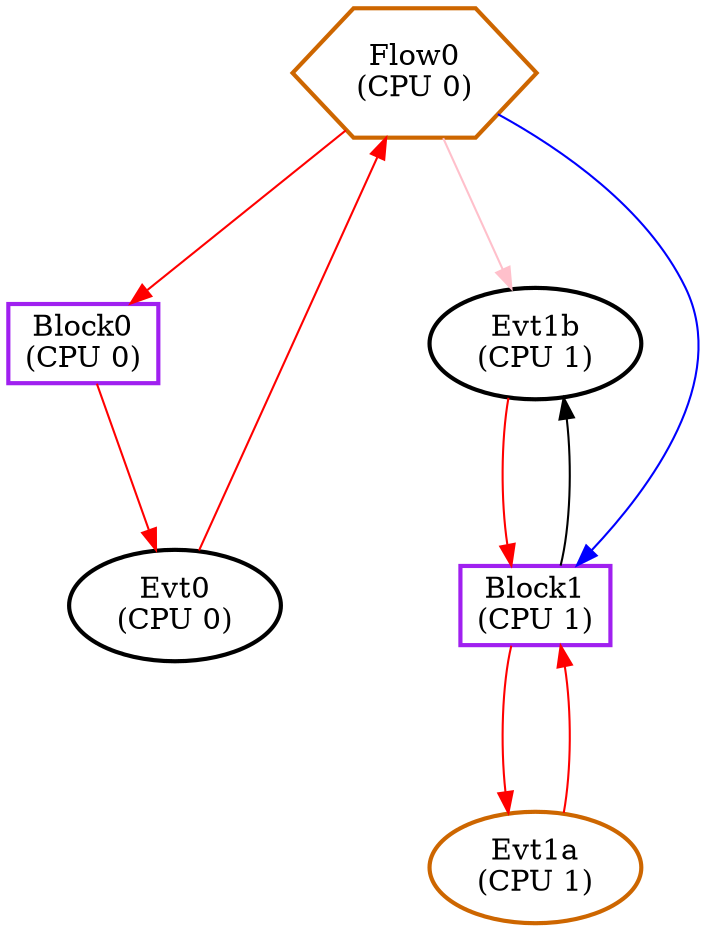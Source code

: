 digraph "cpu0-1-flow-block-target" {
  name="cpu0-1-flow-block-target"
  graph [rankdir=TB nodesep=0.6 mindist=1.0 ranksep=1.0 overlap=false]
  node [style=filled fillcolor=white color=black penwidth=2]
  Flow0 [label="Flow0\n(CPU 0)" cpu=0 type=flow tvalid=0 vabs=0 prio=0 toffs=2000000 pattern=X patentry=1 patexit=0 beamproc=beamX bpentry=0 bpexit=0 qty=1 shape=hexagon color=darkorange3]
  Evt0 [label="Evt0\n(CPU 0)" cpu=0 type=tmsg fid=1 par=0 toffs=0 pattern=X patentry=0 patexit=0 beamproc=beamA bpentry=0 bpexit=0 shape=oval]
  Block0 [label="Block0\n(CPU 0)" cpu=0 type=block tperiod=20000000 pattern=X patentry=0 patexit=1 beamproc=beamX bpentry=0 bpexit=0 qlo=1 qhi=0 qil=0 shape=rectangle color=purple]
  Evt1a [label="Evt1a\n(CPU 1)" cpu=1 type=tmsg fid=1 par=1 toffs=0 pattern=A patentry=1 patexit=0 beamproc=beamA bpentry=0 bpexit=0 shape=oval color=darkorange3]
  Evt1b [label="Evt1b\n(CPU 1)" cpu=1 type=tmsg fid=1 par=2 toffs=5000000 pattern=A patentry=0 patexit=0 beamproc=beamA bpentry=0 bpexit=0 shape=oval]
  Block1 [label="Block1\n(CPU 1)" cpu=1 type=block tperiod=10000000 pattern=A patentry=0 patexit=1 beamproc=beamA bpentry=0 bpexit=0 qlo=1 qhi=0 qil=0 shape=rectangle color=purple]
  Flow0 -> Block1 [type=target color=blue]
  Flow0 -> Evt1b [type=flowdst color=pink]
  Evt1a -> Block1 -> Evt1a [type=defdst color=red]
  Evt1b -> Block1 [type=defdst color=red]
  Block1 -> Evt1b [type=altdst]
  Block0 -> Evt0 -> Flow0 -> Block0 [type=defdst color=red]
}
